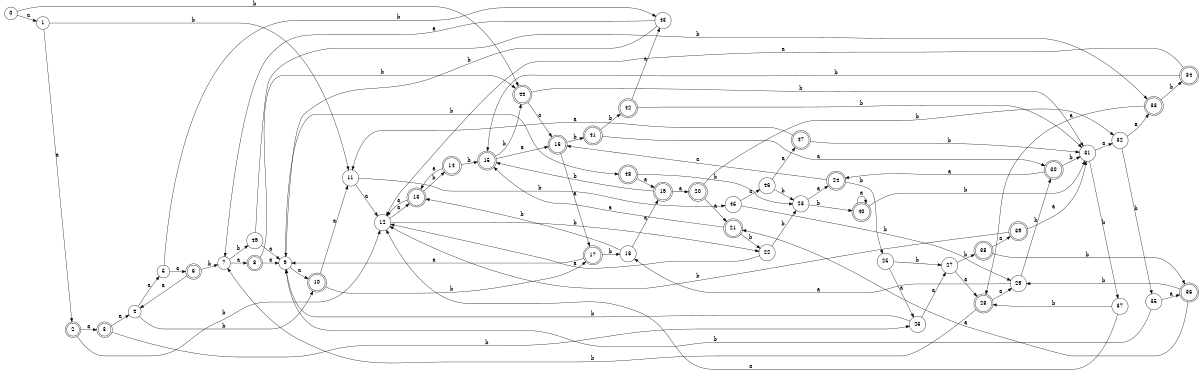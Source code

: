 digraph n40_8 {
__start0 [label="" shape="none"];

rankdir=LR;
size="8,5";

s0 [style="filled", color="black", fillcolor="white" shape="circle", label="0"];
s1 [style="filled", color="black", fillcolor="white" shape="circle", label="1"];
s2 [style="rounded,filled", color="black", fillcolor="white" shape="doublecircle", label="2"];
s3 [style="rounded,filled", color="black", fillcolor="white" shape="doublecircle", label="3"];
s4 [style="filled", color="black", fillcolor="white" shape="circle", label="4"];
s5 [style="filled", color="black", fillcolor="white" shape="circle", label="5"];
s6 [style="rounded,filled", color="black", fillcolor="white" shape="doublecircle", label="6"];
s7 [style="filled", color="black", fillcolor="white" shape="circle", label="7"];
s8 [style="rounded,filled", color="black", fillcolor="white" shape="doublecircle", label="8"];
s9 [style="filled", color="black", fillcolor="white" shape="circle", label="9"];
s10 [style="rounded,filled", color="black", fillcolor="white" shape="doublecircle", label="10"];
s11 [style="filled", color="black", fillcolor="white" shape="circle", label="11"];
s12 [style="filled", color="black", fillcolor="white" shape="circle", label="12"];
s13 [style="rounded,filled", color="black", fillcolor="white" shape="doublecircle", label="13"];
s14 [style="rounded,filled", color="black", fillcolor="white" shape="doublecircle", label="14"];
s15 [style="rounded,filled", color="black", fillcolor="white" shape="doublecircle", label="15"];
s16 [style="rounded,filled", color="black", fillcolor="white" shape="doublecircle", label="16"];
s17 [style="rounded,filled", color="black", fillcolor="white" shape="doublecircle", label="17"];
s18 [style="filled", color="black", fillcolor="white" shape="circle", label="18"];
s19 [style="rounded,filled", color="black", fillcolor="white" shape="doublecircle", label="19"];
s20 [style="rounded,filled", color="black", fillcolor="white" shape="doublecircle", label="20"];
s21 [style="rounded,filled", color="black", fillcolor="white" shape="doublecircle", label="21"];
s22 [style="filled", color="black", fillcolor="white" shape="circle", label="22"];
s23 [style="filled", color="black", fillcolor="white" shape="circle", label="23"];
s24 [style="rounded,filled", color="black", fillcolor="white" shape="doublecircle", label="24"];
s25 [style="filled", color="black", fillcolor="white" shape="circle", label="25"];
s26 [style="filled", color="black", fillcolor="white" shape="circle", label="26"];
s27 [style="filled", color="black", fillcolor="white" shape="circle", label="27"];
s28 [style="rounded,filled", color="black", fillcolor="white" shape="doublecircle", label="28"];
s29 [style="filled", color="black", fillcolor="white" shape="circle", label="29"];
s30 [style="rounded,filled", color="black", fillcolor="white" shape="doublecircle", label="30"];
s31 [style="filled", color="black", fillcolor="white" shape="circle", label="31"];
s32 [style="filled", color="black", fillcolor="white" shape="circle", label="32"];
s33 [style="rounded,filled", color="black", fillcolor="white" shape="doublecircle", label="33"];
s34 [style="rounded,filled", color="black", fillcolor="white" shape="doublecircle", label="34"];
s35 [style="filled", color="black", fillcolor="white" shape="circle", label="35"];
s36 [style="rounded,filled", color="black", fillcolor="white" shape="doublecircle", label="36"];
s37 [style="filled", color="black", fillcolor="white" shape="circle", label="37"];
s38 [style="rounded,filled", color="black", fillcolor="white" shape="doublecircle", label="38"];
s39 [style="rounded,filled", color="black", fillcolor="white" shape="doublecircle", label="39"];
s40 [style="rounded,filled", color="black", fillcolor="white" shape="doublecircle", label="40"];
s41 [style="rounded,filled", color="black", fillcolor="white" shape="doublecircle", label="41"];
s42 [style="rounded,filled", color="black", fillcolor="white" shape="doublecircle", label="42"];
s43 [style="filled", color="black", fillcolor="white" shape="circle", label="43"];
s44 [style="rounded,filled", color="black", fillcolor="white" shape="doublecircle", label="44"];
s45 [style="filled", color="black", fillcolor="white" shape="circle", label="45"];
s46 [style="filled", color="black", fillcolor="white" shape="circle", label="46"];
s47 [style="rounded,filled", color="black", fillcolor="white" shape="doublecircle", label="47"];
s48 [style="rounded,filled", color="black", fillcolor="white" shape="doublecircle", label="48"];
s49 [style="filled", color="black", fillcolor="white" shape="circle", label="49"];
s0 -> s1 [label="a"];
s0 -> s44 [label="b"];
s1 -> s2 [label="a"];
s1 -> s11 [label="b"];
s2 -> s3 [label="a"];
s2 -> s12 [label="b"];
s3 -> s4 [label="a"];
s3 -> s26 [label="b"];
s4 -> s5 [label="a"];
s4 -> s10 [label="b"];
s5 -> s6 [label="a"];
s5 -> s43 [label="b"];
s6 -> s4 [label="a"];
s6 -> s7 [label="b"];
s7 -> s8 [label="a"];
s7 -> s49 [label="b"];
s8 -> s9 [label="a"];
s8 -> s44 [label="b"];
s9 -> s10 [label="a"];
s9 -> s48 [label="b"];
s10 -> s11 [label="a"];
s10 -> s17 [label="b"];
s11 -> s12 [label="a"];
s11 -> s45 [label="b"];
s12 -> s13 [label="a"];
s12 -> s22 [label="b"];
s13 -> s12 [label="a"];
s13 -> s14 [label="b"];
s14 -> s13 [label="a"];
s14 -> s15 [label="b"];
s15 -> s16 [label="a"];
s15 -> s44 [label="b"];
s16 -> s17 [label="a"];
s16 -> s41 [label="b"];
s17 -> s9 [label="a"];
s17 -> s18 [label="b"];
s18 -> s19 [label="a"];
s18 -> s13 [label="b"];
s19 -> s20 [label="a"];
s19 -> s15 [label="b"];
s20 -> s21 [label="a"];
s20 -> s32 [label="b"];
s21 -> s15 [label="a"];
s21 -> s22 [label="b"];
s22 -> s12 [label="a"];
s22 -> s23 [label="b"];
s23 -> s24 [label="a"];
s23 -> s40 [label="b"];
s24 -> s16 [label="a"];
s24 -> s25 [label="b"];
s25 -> s26 [label="a"];
s25 -> s27 [label="b"];
s26 -> s27 [label="a"];
s26 -> s9 [label="b"];
s27 -> s28 [label="a"];
s27 -> s38 [label="b"];
s28 -> s29 [label="a"];
s28 -> s7 [label="b"];
s29 -> s18 [label="a"];
s29 -> s30 [label="b"];
s30 -> s24 [label="a"];
s30 -> s31 [label="b"];
s31 -> s32 [label="a"];
s31 -> s37 [label="b"];
s32 -> s33 [label="a"];
s32 -> s35 [label="b"];
s33 -> s28 [label="a"];
s33 -> s34 [label="b"];
s34 -> s12 [label="a"];
s34 -> s15 [label="b"];
s35 -> s36 [label="a"];
s35 -> s9 [label="b"];
s36 -> s21 [label="a"];
s36 -> s29 [label="b"];
s37 -> s12 [label="a"];
s37 -> s28 [label="b"];
s38 -> s39 [label="a"];
s38 -> s36 [label="b"];
s39 -> s31 [label="a"];
s39 -> s12 [label="b"];
s40 -> s40 [label="a"];
s40 -> s31 [label="b"];
s41 -> s30 [label="a"];
s41 -> s42 [label="b"];
s42 -> s43 [label="a"];
s42 -> s31 [label="b"];
s43 -> s7 [label="a"];
s43 -> s9 [label="b"];
s44 -> s16 [label="a"];
s44 -> s31 [label="b"];
s45 -> s46 [label="a"];
s45 -> s29 [label="b"];
s46 -> s47 [label="a"];
s46 -> s23 [label="b"];
s47 -> s11 [label="a"];
s47 -> s31 [label="b"];
s48 -> s19 [label="a"];
s48 -> s23 [label="b"];
s49 -> s9 [label="a"];
s49 -> s33 [label="b"];

}